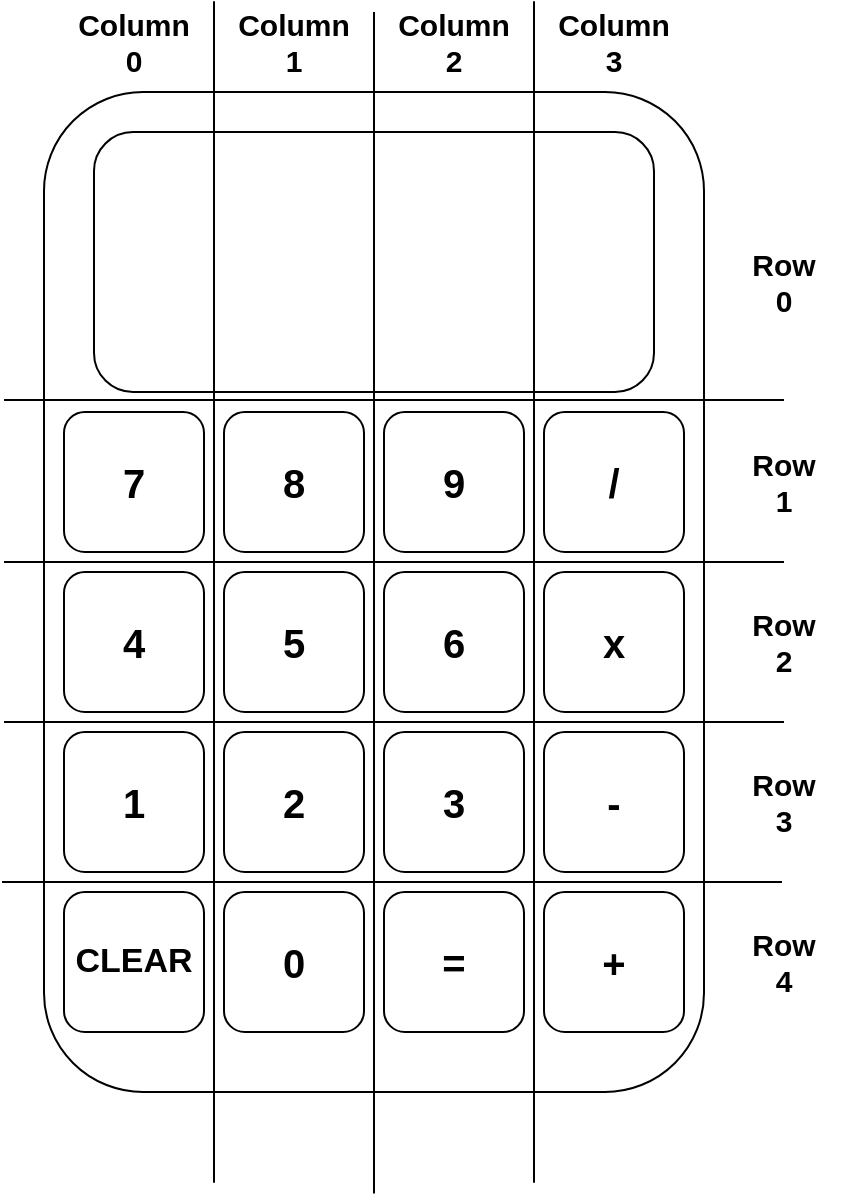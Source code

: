 <mxfile>
    <diagram id="zJ9HPz3Ux6rTkpd8ceUH" name="Page-1">
        <mxGraphModel dx="832" dy="563" grid="1" gridSize="10" guides="1" tooltips="1" connect="1" arrows="1" fold="1" page="1" pageScale="1" pageWidth="850" pageHeight="1100" math="0" shadow="0">
            <root>
                <mxCell id="0"/>
                <mxCell id="1" parent="0"/>
                <mxCell id="3" value="&lt;span style=&quot;font-family: monospace; font-size: 0px; text-align: start; text-wrap: nowrap;&quot;&gt;%3CmxGraphModel%3E%3Croot%3E%3CmxCell%20id%3D%220%22%2F%3E%3CmxCell%20id%3D%221%22%20parent%3D%220%22%2F%3E%3CmxCell%20id%3D%222%22%20value%3D%22%22%20style%3D%22rounded%3D1%3BwhiteSpace%3Dwrap%3Bhtml%3D1%3B%22%20vertex%3D%221%22%20parent%3D%221%22%3E%3CmxGeometry%20x%3D%22250%22%20y%3D%22220%22%20width%3D%2270%22%20height%3D%2270%22%20as%3D%22geometry%22%2F%3E%3C%2FmxCell%3E%3CmxCell%20id%3D%223%22%20value%3D%22%22%20style%3D%22rounded%3D1%3BwhiteSpace%3Dwrap%3Bhtml%3D1%3B%22%20vertex%3D%221%22%20parent%3D%221%22%3E%3CmxGeometry%20x%3D%22330%22%20y%3D%22220%22%20width%3D%2270%22%20height%3D%2270%22%20as%3D%22geometry%22%2F%3E%3C%2FmxCell%3E%3CmxCell%20id%3D%224%22%20value%3D%22%22%20style%3D%22rounded%3D1%3BwhiteSpace%3Dwrap%3Bhtml%3D1%3B%22%20vertex%3D%221%22%20parent%3D%221%22%3E%3CmxGeometry%20x%3D%22410%22%20y%3D%22220%22%20width%3D%2270%22%20height%3D%2270%22%20as%3D%22geometry%22%2F%3E%3C%2FmxCell%3E%3CmxCell%20id%3D%225%22%20value%3D%22%22%20style%3D%22rounded%3D1%3BwhiteSpace%3Dwrap%3Bhtml%3D1%3B%22%20vertex%3D%221%22%20parent%3D%221%22%3E%3CmxGeometry%20x%3D%22490%22%20y%3D%22220%22%20width%3D%2270%22%20height%3D%2270%22%20as%3D%22geometry%22%2F%3E%3C%2FmxCell%3E%3C%2Froot%3E%3C%2FmxGraphModel%3E&lt;/span&gt;" style="rounded=1;whiteSpace=wrap;html=1;" vertex="1" parent="1">
                    <mxGeometry x="240" y="60" width="330" height="500" as="geometry"/>
                </mxCell>
                <mxCell id="4" value="" style="rounded=1;whiteSpace=wrap;html=1;" vertex="1" parent="1">
                    <mxGeometry x="265" y="80" width="280" height="130" as="geometry"/>
                </mxCell>
                <mxCell id="5" value="" style="rounded=1;whiteSpace=wrap;html=1;" vertex="1" parent="1">
                    <mxGeometry x="250" y="220" width="70" height="70" as="geometry"/>
                </mxCell>
                <mxCell id="6" value="" style="rounded=1;whiteSpace=wrap;html=1;" vertex="1" parent="1">
                    <mxGeometry x="330" y="220" width="70" height="70" as="geometry"/>
                </mxCell>
                <mxCell id="7" value="" style="rounded=1;whiteSpace=wrap;html=1;" vertex="1" parent="1">
                    <mxGeometry x="410" y="220" width="70" height="70" as="geometry"/>
                </mxCell>
                <mxCell id="8" value="" style="rounded=1;whiteSpace=wrap;html=1;" vertex="1" parent="1">
                    <mxGeometry x="490" y="220" width="70" height="70" as="geometry"/>
                </mxCell>
                <mxCell id="9" value="" style="rounded=1;whiteSpace=wrap;html=1;" vertex="1" parent="1">
                    <mxGeometry x="250" y="300" width="70" height="70" as="geometry"/>
                </mxCell>
                <mxCell id="10" value="" style="rounded=1;whiteSpace=wrap;html=1;" vertex="1" parent="1">
                    <mxGeometry x="330" y="300" width="70" height="70" as="geometry"/>
                </mxCell>
                <mxCell id="11" value="" style="rounded=1;whiteSpace=wrap;html=1;" vertex="1" parent="1">
                    <mxGeometry x="410" y="300" width="70" height="70" as="geometry"/>
                </mxCell>
                <mxCell id="12" value="" style="rounded=1;whiteSpace=wrap;html=1;" vertex="1" parent="1">
                    <mxGeometry x="490" y="300" width="70" height="70" as="geometry"/>
                </mxCell>
                <mxCell id="13" value="" style="rounded=1;whiteSpace=wrap;html=1;" vertex="1" parent="1">
                    <mxGeometry x="250" y="380" width="70" height="70" as="geometry"/>
                </mxCell>
                <mxCell id="14" value="" style="rounded=1;whiteSpace=wrap;html=1;" vertex="1" parent="1">
                    <mxGeometry x="330" y="380" width="70" height="70" as="geometry"/>
                </mxCell>
                <mxCell id="15" value="" style="rounded=1;whiteSpace=wrap;html=1;" vertex="1" parent="1">
                    <mxGeometry x="410" y="380" width="70" height="70" as="geometry"/>
                </mxCell>
                <mxCell id="16" value="" style="rounded=1;whiteSpace=wrap;html=1;" vertex="1" parent="1">
                    <mxGeometry x="490" y="380" width="70" height="70" as="geometry"/>
                </mxCell>
                <mxCell id="24" value="" style="rounded=1;whiteSpace=wrap;html=1;" vertex="1" parent="1">
                    <mxGeometry x="410" y="460" width="70" height="70" as="geometry"/>
                </mxCell>
                <mxCell id="25" value="" style="rounded=1;whiteSpace=wrap;html=1;" vertex="1" parent="1">
                    <mxGeometry x="490" y="460" width="70" height="70" as="geometry"/>
                </mxCell>
                <mxCell id="26" value="&lt;b&gt;&lt;font style=&quot;font-size: 20px;&quot;&gt;7&lt;/font&gt;&lt;/b&gt;" style="text;html=1;align=center;verticalAlign=middle;whiteSpace=wrap;rounded=0;" vertex="1" parent="1">
                    <mxGeometry x="255" y="240" width="60" height="30" as="geometry"/>
                </mxCell>
                <mxCell id="27" value="&lt;b&gt;&lt;font style=&quot;font-size: 20px;&quot;&gt;8&lt;/font&gt;&lt;/b&gt;" style="text;html=1;align=center;verticalAlign=middle;whiteSpace=wrap;rounded=0;" vertex="1" parent="1">
                    <mxGeometry x="335" y="240" width="60" height="30" as="geometry"/>
                </mxCell>
                <mxCell id="28" value="&lt;b&gt;&lt;font style=&quot;font-size: 20px;&quot;&gt;9&lt;/font&gt;&lt;/b&gt;" style="text;html=1;align=center;verticalAlign=middle;whiteSpace=wrap;rounded=0;" vertex="1" parent="1">
                    <mxGeometry x="415" y="240" width="60" height="30" as="geometry"/>
                </mxCell>
                <mxCell id="29" value="&lt;b&gt;&lt;font style=&quot;font-size: 20px;&quot;&gt;/&lt;/font&gt;&lt;/b&gt;" style="text;html=1;align=center;verticalAlign=middle;whiteSpace=wrap;rounded=0;" vertex="1" parent="1">
                    <mxGeometry x="495" y="240" width="60" height="30" as="geometry"/>
                </mxCell>
                <mxCell id="30" value="&lt;b&gt;&lt;font style=&quot;font-size: 20px;&quot;&gt;4&lt;/font&gt;&lt;/b&gt;" style="text;html=1;align=center;verticalAlign=middle;whiteSpace=wrap;rounded=0;" vertex="1" parent="1">
                    <mxGeometry x="255" y="320" width="60" height="30" as="geometry"/>
                </mxCell>
                <mxCell id="31" value="&lt;b&gt;&lt;font style=&quot;font-size: 20px;&quot;&gt;5&lt;/font&gt;&lt;/b&gt;" style="text;html=1;align=center;verticalAlign=middle;whiteSpace=wrap;rounded=0;" vertex="1" parent="1">
                    <mxGeometry x="335" y="320" width="60" height="30" as="geometry"/>
                </mxCell>
                <mxCell id="32" value="&lt;b&gt;&lt;font style=&quot;font-size: 20px;&quot;&gt;6&lt;/font&gt;&lt;/b&gt;" style="text;html=1;align=center;verticalAlign=middle;whiteSpace=wrap;rounded=0;" vertex="1" parent="1">
                    <mxGeometry x="415" y="320" width="60" height="30" as="geometry"/>
                </mxCell>
                <mxCell id="33" value="&lt;b&gt;&lt;font style=&quot;font-size: 20px;&quot;&gt;x&lt;/font&gt;&lt;/b&gt;" style="text;html=1;align=center;verticalAlign=middle;whiteSpace=wrap;rounded=0;" vertex="1" parent="1">
                    <mxGeometry x="495" y="320" width="60" height="30" as="geometry"/>
                </mxCell>
                <mxCell id="34" value="&lt;b&gt;&lt;font style=&quot;font-size: 20px;&quot;&gt;1&lt;/font&gt;&lt;/b&gt;" style="text;html=1;align=center;verticalAlign=middle;whiteSpace=wrap;rounded=0;" vertex="1" parent="1">
                    <mxGeometry x="255" y="400" width="60" height="30" as="geometry"/>
                </mxCell>
                <mxCell id="35" value="&lt;b&gt;&lt;font style=&quot;font-size: 20px;&quot;&gt;2&lt;/font&gt;&lt;/b&gt;" style="text;html=1;align=center;verticalAlign=middle;whiteSpace=wrap;rounded=0;" vertex="1" parent="1">
                    <mxGeometry x="335" y="400" width="60" height="30" as="geometry"/>
                </mxCell>
                <mxCell id="36" value="&lt;b&gt;&lt;font style=&quot;font-size: 20px;&quot;&gt;3&lt;/font&gt;&lt;/b&gt;" style="text;html=1;align=center;verticalAlign=middle;whiteSpace=wrap;rounded=0;" vertex="1" parent="1">
                    <mxGeometry x="415" y="400" width="60" height="30" as="geometry"/>
                </mxCell>
                <mxCell id="37" value="&lt;b&gt;&lt;font style=&quot;font-size: 20px;&quot;&gt;-&lt;/font&gt;&lt;/b&gt;" style="text;html=1;align=center;verticalAlign=middle;whiteSpace=wrap;rounded=0;" vertex="1" parent="1">
                    <mxGeometry x="495" y="400" width="60" height="30" as="geometry"/>
                </mxCell>
                <mxCell id="40" value="&lt;b&gt;&lt;font style=&quot;font-size: 20px;&quot;&gt;=&lt;/font&gt;&lt;/b&gt;" style="text;html=1;align=center;verticalAlign=middle;whiteSpace=wrap;rounded=0;" vertex="1" parent="1">
                    <mxGeometry x="415" y="480" width="60" height="30" as="geometry"/>
                </mxCell>
                <mxCell id="41" value="&lt;b&gt;&lt;font style=&quot;font-size: 20px;&quot;&gt;+&lt;/font&gt;&lt;/b&gt;" style="text;html=1;align=center;verticalAlign=middle;whiteSpace=wrap;rounded=0;" vertex="1" parent="1">
                    <mxGeometry x="495" y="480" width="60" height="30" as="geometry"/>
                </mxCell>
                <mxCell id="42" value="" style="rounded=1;whiteSpace=wrap;html=1;" vertex="1" parent="1">
                    <mxGeometry x="250" y="460" width="70" height="70" as="geometry"/>
                </mxCell>
                <mxCell id="43" value="" style="rounded=1;whiteSpace=wrap;html=1;" vertex="1" parent="1">
                    <mxGeometry x="330" y="460" width="70" height="70" as="geometry"/>
                </mxCell>
                <mxCell id="44" value="&lt;b&gt;&lt;font style=&quot;font-size: 17px;&quot;&gt;CLEAR&lt;/font&gt;&lt;/b&gt;" style="text;html=1;align=center;verticalAlign=middle;whiteSpace=wrap;rounded=0;" vertex="1" parent="1">
                    <mxGeometry x="255" y="480" width="60" height="30" as="geometry"/>
                </mxCell>
                <mxCell id="45" value="&lt;b&gt;&lt;font style=&quot;font-size: 20px;&quot;&gt;0&lt;/font&gt;&lt;/b&gt;" style="text;html=1;align=center;verticalAlign=middle;whiteSpace=wrap;rounded=0;" vertex="1" parent="1">
                    <mxGeometry x="335" y="480" width="60" height="30" as="geometry"/>
                </mxCell>
                <mxCell id="46" value="" style="endArrow=none;html=1;" edge="1" parent="1">
                    <mxGeometry width="50" height="50" relative="1" as="geometry">
                        <mxPoint x="405" y="610.8" as="sourcePoint"/>
                        <mxPoint x="405" y="20" as="targetPoint"/>
                    </mxGeometry>
                </mxCell>
                <mxCell id="47" value="" style="endArrow=none;html=1;" edge="1" parent="1">
                    <mxGeometry width="50" height="50" relative="1" as="geometry">
                        <mxPoint x="325" y="605.4" as="sourcePoint"/>
                        <mxPoint x="325" y="14.6" as="targetPoint"/>
                    </mxGeometry>
                </mxCell>
                <mxCell id="48" value="" style="endArrow=none;html=1;" edge="1" parent="1">
                    <mxGeometry width="50" height="50" relative="1" as="geometry">
                        <mxPoint x="485" y="605.4" as="sourcePoint"/>
                        <mxPoint x="485" y="14.6" as="targetPoint"/>
                    </mxGeometry>
                </mxCell>
                <mxCell id="49" value="" style="endArrow=none;html=1;" edge="1" parent="1">
                    <mxGeometry width="50" height="50" relative="1" as="geometry">
                        <mxPoint x="220" y="214" as="sourcePoint"/>
                        <mxPoint x="610" y="214" as="targetPoint"/>
                    </mxGeometry>
                </mxCell>
                <mxCell id="50" value="" style="endArrow=none;html=1;" edge="1" parent="1">
                    <mxGeometry width="50" height="50" relative="1" as="geometry">
                        <mxPoint x="220" y="295" as="sourcePoint"/>
                        <mxPoint x="610" y="295" as="targetPoint"/>
                    </mxGeometry>
                </mxCell>
                <mxCell id="51" value="" style="endArrow=none;html=1;" edge="1" parent="1">
                    <mxGeometry width="50" height="50" relative="1" as="geometry">
                        <mxPoint x="220" y="375" as="sourcePoint"/>
                        <mxPoint x="610" y="375" as="targetPoint"/>
                    </mxGeometry>
                </mxCell>
                <mxCell id="52" value="" style="endArrow=none;html=1;" edge="1" parent="1">
                    <mxGeometry width="50" height="50" relative="1" as="geometry">
                        <mxPoint x="219" y="455" as="sourcePoint"/>
                        <mxPoint x="609" y="455" as="targetPoint"/>
                    </mxGeometry>
                </mxCell>
                <mxCell id="53" value="&lt;b&gt;&lt;font style=&quot;font-size: 15px;&quot;&gt;Column&lt;/font&gt;&lt;/b&gt;&lt;div&gt;&lt;b&gt;&lt;font style=&quot;font-size: 15px;&quot;&gt;0&lt;/font&gt;&lt;/b&gt;&lt;/div&gt;" style="text;html=1;align=center;verticalAlign=middle;whiteSpace=wrap;rounded=0;" vertex="1" parent="1">
                    <mxGeometry x="255" y="20" width="60" height="30" as="geometry"/>
                </mxCell>
                <mxCell id="54" value="&lt;b&gt;&lt;font style=&quot;font-size: 15px;&quot;&gt;Column&lt;/font&gt;&lt;/b&gt;&lt;div&gt;&lt;span style=&quot;font-size: 15px;&quot;&gt;&lt;b&gt;1&lt;/b&gt;&lt;/span&gt;&lt;/div&gt;" style="text;html=1;align=center;verticalAlign=middle;whiteSpace=wrap;rounded=0;" vertex="1" parent="1">
                    <mxGeometry x="335" y="20" width="60" height="30" as="geometry"/>
                </mxCell>
                <mxCell id="55" value="&lt;b&gt;&lt;font style=&quot;font-size: 15px;&quot;&gt;Column&lt;/font&gt;&lt;/b&gt;&lt;div&gt;&lt;span style=&quot;font-size: 15px;&quot;&gt;&lt;b&gt;2&lt;/b&gt;&lt;/span&gt;&lt;/div&gt;" style="text;html=1;align=center;verticalAlign=middle;whiteSpace=wrap;rounded=0;" vertex="1" parent="1">
                    <mxGeometry x="415" y="20" width="60" height="30" as="geometry"/>
                </mxCell>
                <mxCell id="56" value="&lt;b&gt;&lt;font style=&quot;font-size: 15px;&quot;&gt;Column&lt;/font&gt;&lt;/b&gt;&lt;div&gt;&lt;span style=&quot;font-size: 15px;&quot;&gt;&lt;b&gt;3&lt;/b&gt;&lt;/span&gt;&lt;/div&gt;" style="text;html=1;align=center;verticalAlign=middle;whiteSpace=wrap;rounded=0;" vertex="1" parent="1">
                    <mxGeometry x="495" y="20" width="60" height="30" as="geometry"/>
                </mxCell>
                <mxCell id="57" value="&lt;span style=&quot;font-size: 15px;&quot;&gt;&lt;b&gt;Row&lt;/b&gt;&lt;/span&gt;&lt;div&gt;&lt;span style=&quot;font-size: 15px;&quot;&gt;&lt;b&gt;0&lt;/b&gt;&lt;/span&gt;&lt;span style=&quot;font-family: monospace; font-size: 0px; text-align: start; text-wrap: nowrap; background-color: transparent;&quot;&gt;%3CmxGraphModel%3E%3Croot%3E%3CmxCell%20id%3D%220%22%2F%3E%3CmxCell%20id%3D%221%22%20parent%3D%220%22%2F%3E%3CmxCell%20id%3D%222%22%20value%3D%22%26lt%3Bb%26gt%3B%26lt%3Bfont%20style%3D%26quot%3Bfont-size%3A%2015px%3B%26quot%3B%26gt%3BColumn%26lt%3B%2Ffont%26gt%3B%26lt%3B%2Fb%26gt%3B%26lt%3Bdiv%26gt%3B%26lt%3Bb%26gt%3B%26lt%3Bfont%20style%3D%26quot%3Bfont-size%3A%2015px%3B%26quot%3B%26gt%3B0%26lt%3B%2Ffont%26gt%3B%26lt%3B%2Fb%26gt%3B%26lt%3B%2Fdiv%26gt%3B%22%20style%3D%22text%3Bhtml%3D1%3Balign%3Dcenter%3BverticalAlign%3Dmiddle%3BwhiteSpace%3Dwrap%3Brounded%3D0%3B%22%20vertex%3D%221%22%20parent%3D%221%22%3E%3CmxGeometry%20x%3D%22255%22%20y%3D%2220%22%20width%3D%2260%22%20height%3D%2230%22%20as%3D%22geometry%22%2F%3E%3C%2FmxCell%3E%3C%2Froot%3E%3C%2FmxGraphModel%3E&lt;/span&gt;&lt;/div&gt;" style="text;html=1;align=center;verticalAlign=middle;whiteSpace=wrap;rounded=0;" vertex="1" parent="1">
                    <mxGeometry x="580" y="140" width="60" height="30" as="geometry"/>
                </mxCell>
                <mxCell id="58" value="&lt;span style=&quot;font-size: 15px;&quot;&gt;&lt;b&gt;Row&lt;/b&gt;&lt;/span&gt;&lt;div&gt;&lt;span style=&quot;font-size: 15px;&quot;&gt;&lt;b&gt;1&lt;/b&gt;&lt;/span&gt;&lt;/div&gt;" style="text;html=1;align=center;verticalAlign=middle;whiteSpace=wrap;rounded=0;" vertex="1" parent="1">
                    <mxGeometry x="580" y="240" width="60" height="30" as="geometry"/>
                </mxCell>
                <mxCell id="59" value="&lt;span style=&quot;font-size: 15px;&quot;&gt;&lt;b&gt;Row&lt;/b&gt;&lt;/span&gt;&lt;div style=&quot;text-align: center;&quot;&gt;&lt;span style=&quot;text-align: start; background-color: transparent; font-size: 15px;&quot;&gt;&lt;b&gt;2&lt;/b&gt;&lt;/span&gt;&lt;span style=&quot;font-family: monospace; font-size: 0px; text-align: start; text-wrap: nowrap; background-color: transparent;&quot;&gt;%3CmxGraphModel%3E%3Croot%3E%3CmxCell%20id%3D%220%22%2F%3E%3CmxCell%20id%3D%221%22%20parent%3D%220%22%2F%3E%3CmxCell%20id%3D%222%22%20value%3D%22%26lt%3Bb%26gt%3B%26lt%3Bfont%20style%3D%26quot%3Bfont-size%3A%2015px%3B%26quot%3B%26gt%3BColumn%26lt%3B%2Ffont%26gt%3B%26lt%3B%2Fb%26gt%3B%26lt%3Bdiv%26gt%3B%26lt%3Bb%26gt%3B%26lt%3Bfont%20style%3D%26quot%3Bfont-size%3A%2015px%3B%26quot%3B%26gt%3B0%26lt%3B%2Ffont%26gt%3B%26lt%3B%2Fb%26gt%3B%26lt%3B%2Fdiv%26gt%3B%22%20style%3D%22text%3Bhtml%3D1%3Balign%3Dcenter%3BverticalAlign%3Dmiddle%3BwhiteSpace%3Dwrap%3Brounded%3D0%3B%22%20vertex%3D%221%22%20parent%3D%221%22%3E%3CmxGeometry%20x%3D%22255%22%20y%3D%2220%22%20width%3D%2260%22%20height%3D%2230%22%20as%3D%22geometry%22%2F%3E%3C%2FmxCell%3E%3C%2Froot%3E%3C%2FmxGraphModel%3E&lt;/span&gt;&lt;/div&gt;" style="text;html=1;align=center;verticalAlign=middle;whiteSpace=wrap;rounded=0;" vertex="1" parent="1">
                    <mxGeometry x="580" y="320" width="60" height="30" as="geometry"/>
                </mxCell>
                <mxCell id="60" value="&lt;span style=&quot;font-size: 15px;&quot;&gt;&lt;b&gt;Row&lt;/b&gt;&lt;/span&gt;&lt;div&gt;&lt;span style=&quot;font-size: 15px;&quot;&gt;&lt;b&gt;3&lt;/b&gt;&lt;/span&gt;&lt;/div&gt;" style="text;html=1;align=center;verticalAlign=middle;whiteSpace=wrap;rounded=0;" vertex="1" parent="1">
                    <mxGeometry x="580" y="400" width="60" height="30" as="geometry"/>
                </mxCell>
                <mxCell id="61" value="&lt;span style=&quot;font-size: 15px;&quot;&gt;&lt;b&gt;Row&lt;/b&gt;&lt;/span&gt;&lt;div&gt;&lt;span style=&quot;font-size: 15px;&quot;&gt;&lt;b&gt;4&lt;/b&gt;&lt;/span&gt;&lt;/div&gt;" style="text;html=1;align=center;verticalAlign=middle;whiteSpace=wrap;rounded=0;" vertex="1" parent="1">
                    <mxGeometry x="580" y="480" width="60" height="30" as="geometry"/>
                </mxCell>
            </root>
        </mxGraphModel>
    </diagram>
</mxfile>